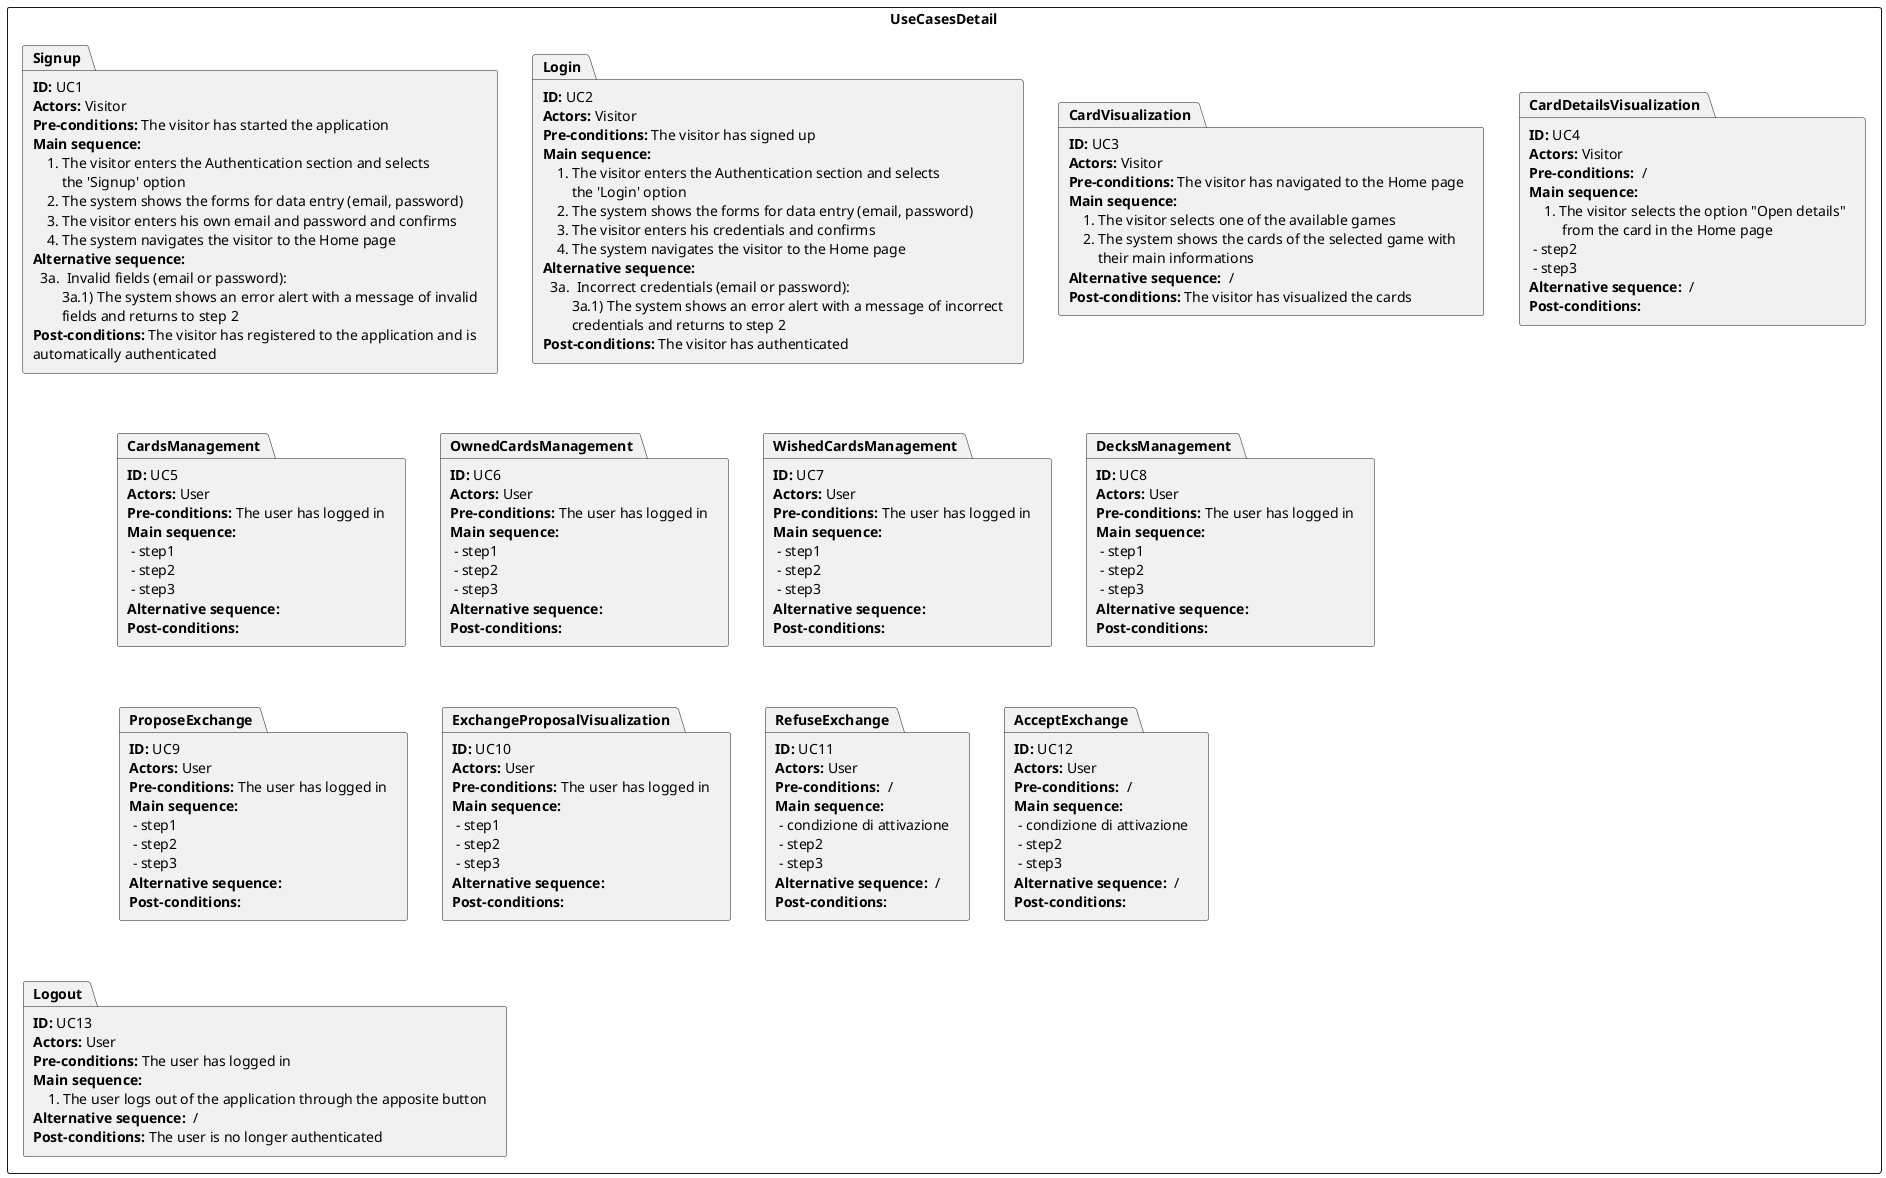@startuml UseCasesDetail

rectangle UseCasesDetail {
    package Signup [
    **ID:** UC1
    **Actors:** Visitor
    **Pre-conditions:** The visitor has started the application
    **Main sequence:**
        1. The visitor enters the Authentication section and selects
            the 'Signup' option
        2. The system shows the forms for data entry (email, password)
        3. The visitor enters his own email and password and confirms
        4. The system navigates the visitor to the Home page
    **Alternative sequence:**
      3a.  Invalid fields (email or password):
            3a.1) The system shows an error alert with a message of invalid
            fields and returns to step 2
    **Post-conditions:** The visitor has registered to the application and is
    automatically authenticated
    ]

    package Login [
    **ID:** UC2
    **Actors:** Visitor
    **Pre-conditions:** The visitor has signed up
    **Main sequence:**
        1. The visitor enters the Authentication section and selects
            the 'Login' option
        2. The system shows the forms for data entry (email, password)
        3. The visitor enters his credentials and confirms
        4. The system navigates the visitor to the Home page
    **Alternative sequence:**
      3a.  Incorrect credentials (email or password):
            3a.1) The system shows an error alert with a message of incorrect
            credentials and returns to step 2
    **Post-conditions:** The visitor has authenticated
    ]

    package CardVisualization [
    **ID:** UC3
    **Actors:** Visitor
    **Pre-conditions:** The visitor has navigated to the Home page
    **Main sequence:**
        1. The visitor selects one of the available games
        2. The system shows the cards of the selected game with
            their main informations
    **Alternative sequence:**  /
    **Post-conditions:** The visitor has visualized the cards
    ]

    package CardDetailsVisualization [
    **ID:** UC4
    **Actors:** Visitor
    **Pre-conditions:**  /
    **Main sequence:**
        1. The visitor selects the option "Open details"
             from the card in the Home page
     - step2
     - step3
    **Alternative sequence:**  /
    **Post-conditions:**
    ]

    package CardsManagement [
    **ID:** UC5
    **Actors:** User
    **Pre-conditions:** The user has logged in
    **Main sequence:**
     - step1
     - step2
     - step3
    **Alternative sequence:**
    **Post-conditions:**
    ]

    package OwnedCardsManagement [
    **ID:** UC6
    **Actors:** User
    **Pre-conditions:** The user has logged in
    **Main sequence:**
     - step1
     - step2
     - step3
    **Alternative sequence:**
    **Post-conditions:**
    ]

    package WishedCardsManagement [
    **ID:** UC7
    **Actors:** User
    **Pre-conditions:** The user has logged in
    **Main sequence:**
     - step1
     - step2
     - step3
    **Alternative sequence:**
    **Post-conditions:**
    ]

    package DecksManagement [
    **ID:** UC8
    **Actors:** User
    **Pre-conditions:** The user has logged in
    **Main sequence:**
     - step1
     - step2
     - step3
    **Alternative sequence:**
    **Post-conditions:**
    ]

    package ProposeExchange [
    **ID:** UC9
    **Actors:** User
    **Pre-conditions:** The user has logged in
    **Main sequence:**
     - step1
     - step2
     - step3
    **Alternative sequence:**
    **Post-conditions:**
    ]

    package ExchangeProposalVisualization [
    **ID:** UC10
    **Actors:** User
    **Pre-conditions:** The user has logged in
    **Main sequence:**
     - step1
     - step2
     - step3
    **Alternative sequence:**
    **Post-conditions:**
    ]

    package RefuseExchange [
    **ID:** UC11
    **Actors:** User
    **Pre-conditions:**  /
    **Main sequence:**
     - condizione di attivazione
     - step2
     - step3
    **Alternative sequence:**  /
    **Post-conditions:**
    ]

    package AcceptExchange [
    **ID:** UC12
    **Actors:** User
    **Pre-conditions:**  /
    **Main sequence:**
     - condizione di attivazione
     - step2
     - step3
    **Alternative sequence:**  /
    **Post-conditions:**
    ]

    package Logout [
    **ID:** UC13
    **Actors:** User
    **Pre-conditions:** The user has logged in
    **Main sequence:**
        1. The user logs out of the application through the apposite button
    **Alternative sequence:**  /
    **Post-conditions:** The user is no longer authenticated
    ]
}

@enduml